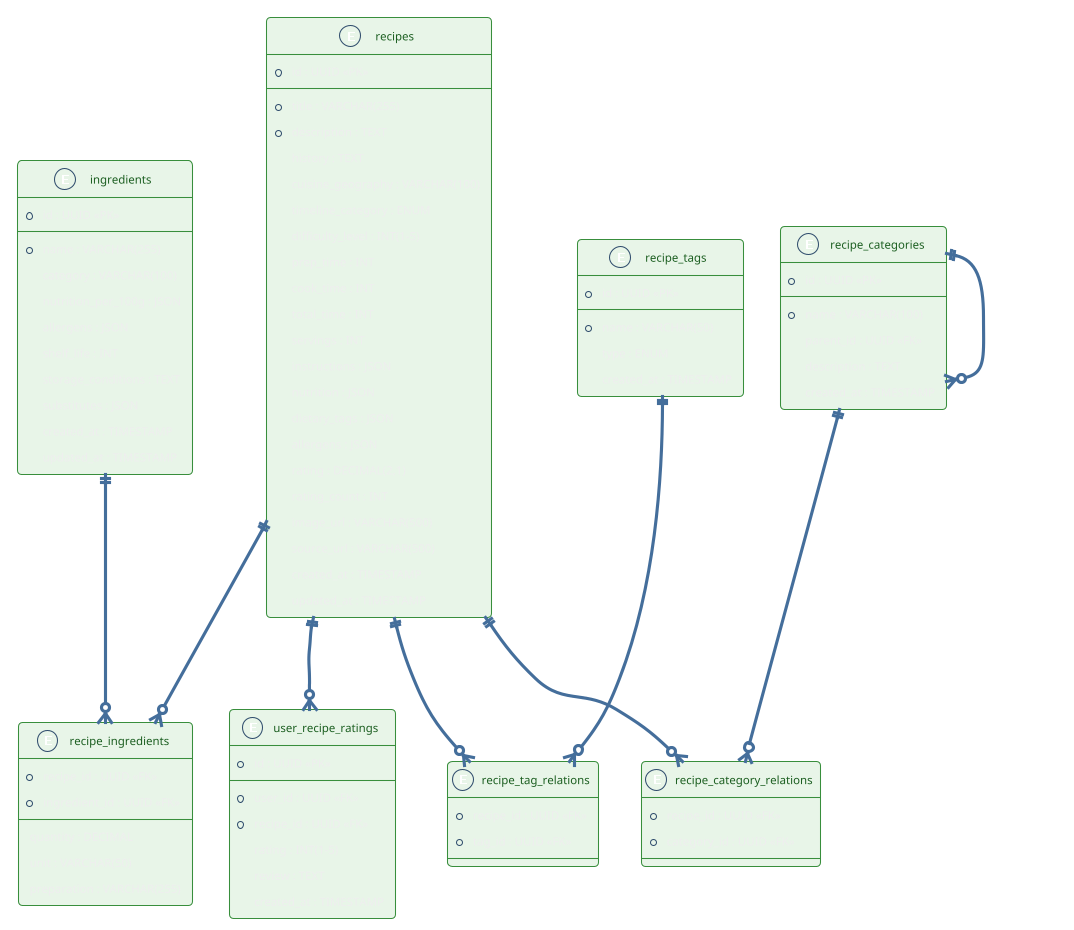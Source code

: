 @startuml Recipe_Database_Schema
!theme spacelab

skinparam class {
    BackgroundColor #E8F5E8
    BorderColor #388E3C
    FontColor #1B5E20
}

entity "recipes" as recipes {
    * id : UUID <<PK>>
    --
    * title : VARCHAR(255)
    * description : TEXT
    history : TEXT
    cuisine_geography : VARCHAR(100)
    timeline_category : ENUM
    difficulty_level : INT(1-5)
    prep_time : INT
    cook_time : INT
    total_time : INT
    servings : INT
    instructions : JSON
    nutrition : JSON
    dietary_tags : JSON
    allergens : JSON
    rating : DECIMAL(2,1)
    rating_count : INT
    image_url : VARCHAR(500)
    source_url : VARCHAR(500)
    created_at : TIMESTAMP
    updated_at : TIMESTAMP
}

entity "ingredients" as ingredients {
    * id : UUID <<PK>>
    --
    * name : VARCHAR(255)
    category : VARCHAR(100)
    nutrition_per_100g : JSON
    allergens : JSON
    shelf_life : INT
    storage_conditions : TEXT
    substitutes : JSON
    created_at : TIMESTAMP
    updated_at : TIMESTAMP
}

entity "recipe_ingredients" as recipe_ingredients {
    * recipe_id : UUID <<FK>>
    * ingredient_id : UUID <<FK>>
    --
    quantity : DECIMAL
    unit : VARCHAR(50)
    preparation : VARCHAR(255)
}

entity "recipe_categories" as categories {
    * id : UUID <<PK>>
    --
    * name : VARCHAR(100)
    parent_id : UUID <<FK>>
    description : TEXT
    created_at : TIMESTAMP
}

entity "recipe_tags" as tags {
    * id : UUID <<PK>>
    --
    * name : VARCHAR(50)
    type : ENUM
    created_at : TIMESTAMP
}

entity "recipe_category_relations" as recipe_categories {
    * recipe_id : UUID <<FK>>
    * category_id : UUID <<FK>>
}

entity "recipe_tag_relations" as recipe_tags_rel {
    * recipe_id : UUID <<FK>>
    * tag_id : UUID <<FK>>
}

entity "user_recipe_ratings" as ratings {
    * id : UUID <<PK>>
    --
    * user_id : UUID <<FK>>
    * recipe_id : UUID <<FK>>
    rating : INT(1-5)
    review : TEXT
    created_at : TIMESTAMP
}

' Связи
recipes ||--o{ recipe_ingredients : contains
ingredients ||--o{ recipe_ingredients : used_in
recipes ||--o{ recipe_categories : belongs_to
categories ||--o{ recipe_categories : categorizes
recipes ||--o{ recipe_tags_rel : tagged_with
tags ||--o{ recipe_tags_rel : tags
recipes ||--o{ ratings : rated_by
categories ||--o{ categories : parent_of

@enduml